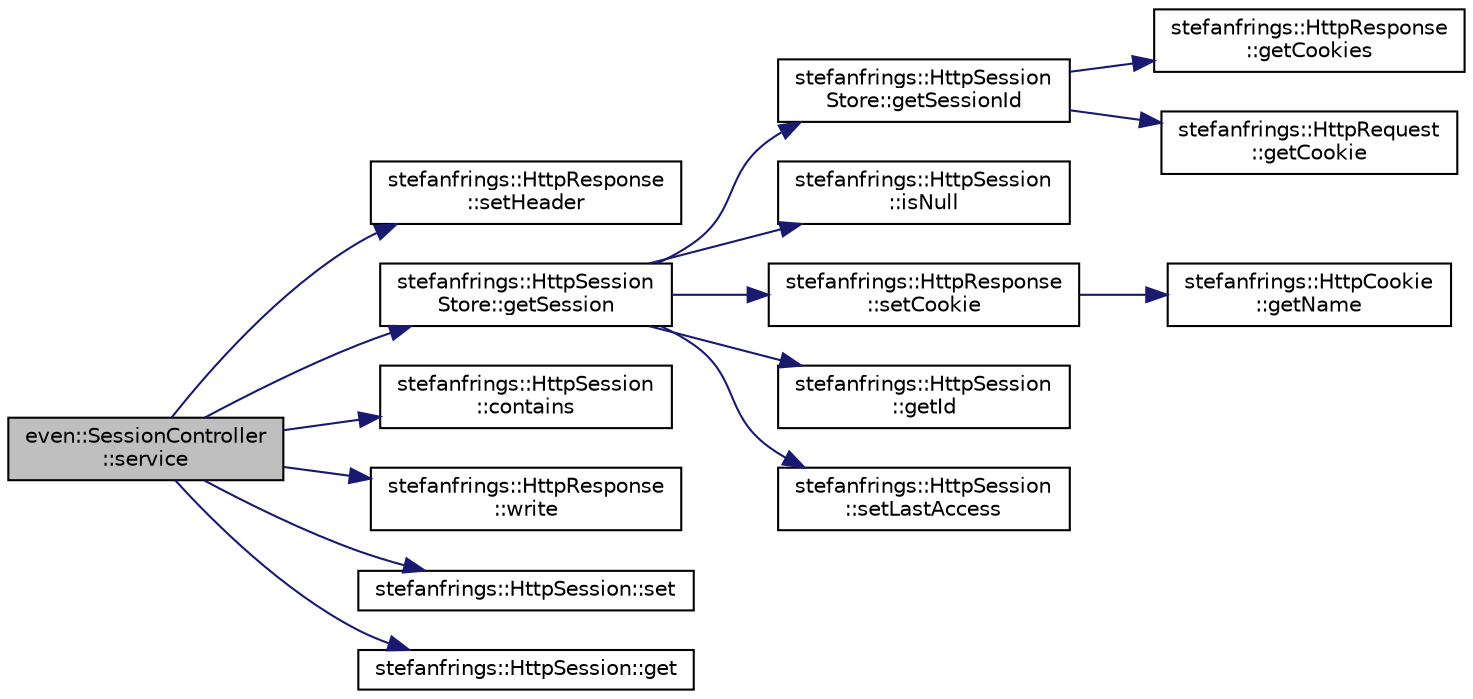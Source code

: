 digraph "even::SessionController::service"
{
  edge [fontname="Helvetica",fontsize="10",labelfontname="Helvetica",labelfontsize="10"];
  node [fontname="Helvetica",fontsize="10",shape=record];
  rankdir="LR";
  Node2 [label="even::SessionController\l::service",height=0.2,width=0.4,color="black", fillcolor="grey75", style="filled", fontcolor="black"];
  Node2 -> Node3 [color="midnightblue",fontsize="10",style="solid",fontname="Helvetica"];
  Node3 [label="stefanfrings::HttpResponse\l::setHeader",height=0.2,width=0.4,color="black", fillcolor="white", style="filled",URL="$classstefanfrings_1_1_http_response.html#a41029ee24e05e419e6da7ea970bc3724"];
  Node2 -> Node4 [color="midnightblue",fontsize="10",style="solid",fontname="Helvetica"];
  Node4 [label="stefanfrings::HttpSession\lStore::getSession",height=0.2,width=0.4,color="black", fillcolor="white", style="filled",URL="$classstefanfrings_1_1_http_session_store.html#aeaf8409e1844366c12f18fd34d477a31"];
  Node4 -> Node5 [color="midnightblue",fontsize="10",style="solid",fontname="Helvetica"];
  Node5 [label="stefanfrings::HttpSession\lStore::getSessionId",height=0.2,width=0.4,color="black", fillcolor="white", style="filled",URL="$classstefanfrings_1_1_http_session_store.html#aaf9147137698db03b322ea93de548fba"];
  Node5 -> Node6 [color="midnightblue",fontsize="10",style="solid",fontname="Helvetica"];
  Node6 [label="stefanfrings::HttpResponse\l::getCookies",height=0.2,width=0.4,color="black", fillcolor="white", style="filled",URL="$classstefanfrings_1_1_http_response.html#a1bcd416f520020e944900e35ab51864c"];
  Node5 -> Node7 [color="midnightblue",fontsize="10",style="solid",fontname="Helvetica"];
  Node7 [label="stefanfrings::HttpRequest\l::getCookie",height=0.2,width=0.4,color="black", fillcolor="white", style="filled",URL="$classstefanfrings_1_1_http_request.html#a8df857484bbe4cc8362ddd49a604f649"];
  Node4 -> Node8 [color="midnightblue",fontsize="10",style="solid",fontname="Helvetica"];
  Node8 [label="stefanfrings::HttpSession\l::isNull",height=0.2,width=0.4,color="black", fillcolor="white", style="filled",URL="$classstefanfrings_1_1_http_session.html#a195963a20805ad00e0eacd90c0194d84"];
  Node4 -> Node9 [color="midnightblue",fontsize="10",style="solid",fontname="Helvetica"];
  Node9 [label="stefanfrings::HttpResponse\l::setCookie",height=0.2,width=0.4,color="black", fillcolor="white", style="filled",URL="$classstefanfrings_1_1_http_response.html#ac32c7fcc332d3f834ec88ae06b2e7d63"];
  Node9 -> Node10 [color="midnightblue",fontsize="10",style="solid",fontname="Helvetica"];
  Node10 [label="stefanfrings::HttpCookie\l::getName",height=0.2,width=0.4,color="black", fillcolor="white", style="filled",URL="$classstefanfrings_1_1_http_cookie.html#abecd0373e90e3701e82bb4dc630c54a7"];
  Node4 -> Node11 [color="midnightblue",fontsize="10",style="solid",fontname="Helvetica"];
  Node11 [label="stefanfrings::HttpSession\l::getId",height=0.2,width=0.4,color="black", fillcolor="white", style="filled",URL="$classstefanfrings_1_1_http_session.html#a40a020b5fa0350f28fd40891642c967e"];
  Node4 -> Node12 [color="midnightblue",fontsize="10",style="solid",fontname="Helvetica"];
  Node12 [label="stefanfrings::HttpSession\l::setLastAccess",height=0.2,width=0.4,color="black", fillcolor="white", style="filled",URL="$classstefanfrings_1_1_http_session.html#a3e27faa5905e05aefa8feca7fbddfb70"];
  Node2 -> Node13 [color="midnightblue",fontsize="10",style="solid",fontname="Helvetica"];
  Node13 [label="stefanfrings::HttpSession\l::contains",height=0.2,width=0.4,color="black", fillcolor="white", style="filled",URL="$classstefanfrings_1_1_http_session.html#a5941c26024d0f026ae11668321353f70"];
  Node2 -> Node14 [color="midnightblue",fontsize="10",style="solid",fontname="Helvetica"];
  Node14 [label="stefanfrings::HttpResponse\l::write",height=0.2,width=0.4,color="black", fillcolor="white", style="filled",URL="$classstefanfrings_1_1_http_response.html#a6e49919cc568835ca6d81fec02533260"];
  Node2 -> Node15 [color="midnightblue",fontsize="10",style="solid",fontname="Helvetica"];
  Node15 [label="stefanfrings::HttpSession::set",height=0.2,width=0.4,color="black", fillcolor="white", style="filled",URL="$classstefanfrings_1_1_http_session.html#a777e082016803939b9ba5b7e4a7c9ab0"];
  Node2 -> Node16 [color="midnightblue",fontsize="10",style="solid",fontname="Helvetica"];
  Node16 [label="stefanfrings::HttpSession::get",height=0.2,width=0.4,color="black", fillcolor="white", style="filled",URL="$classstefanfrings_1_1_http_session.html#a6e5ae2c6d598511ca64acca9be0421be"];
}
